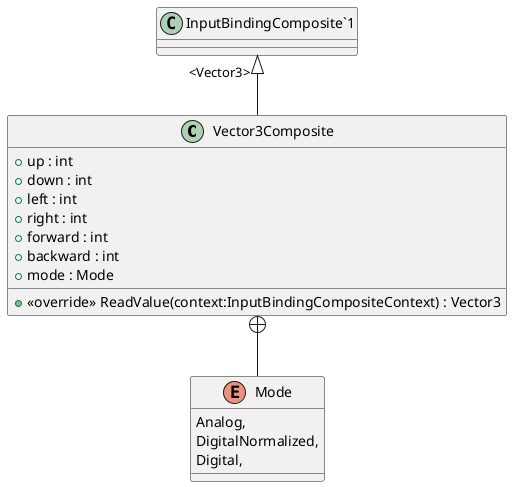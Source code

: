 @startuml
class Vector3Composite {
    + up : int
    + down : int
    + left : int
    + right : int
    + forward : int
    + backward : int
    + mode : Mode
    + <<override>> ReadValue(context:InputBindingCompositeContext) : Vector3
}
enum Mode {
    Analog,
    DigitalNormalized,
    Digital,
}
"InputBindingComposite`1" "<Vector3>" <|-- Vector3Composite
Vector3Composite +-- Mode
@enduml
